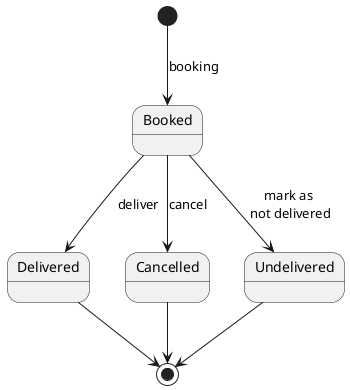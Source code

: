 @startuml
'scale 350 width
skinparam monochrome true

[*] --> Booked : booking

Booked --> Delivered : deliver
Booked --> Cancelled : cancel
Booked --> Undelivered : mark as\n not delivered

Cancelled --> [*]
Delivered--> [*]
Undelivered--> [*]

@enduml